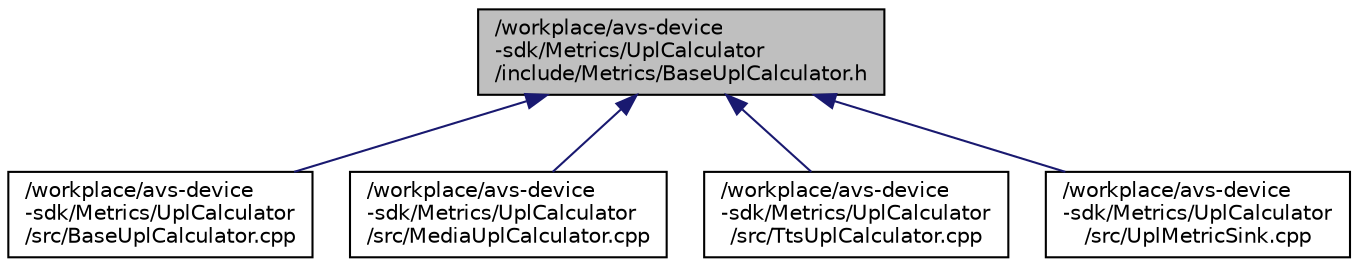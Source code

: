 digraph "/workplace/avs-device-sdk/Metrics/UplCalculator/include/Metrics/BaseUplCalculator.h"
{
  edge [fontname="Helvetica",fontsize="10",labelfontname="Helvetica",labelfontsize="10"];
  node [fontname="Helvetica",fontsize="10",shape=record];
  Node33 [label="/workplace/avs-device\l-sdk/Metrics/UplCalculator\l/include/Metrics/BaseUplCalculator.h",height=0.2,width=0.4,color="black", fillcolor="grey75", style="filled", fontcolor="black"];
  Node33 -> Node34 [dir="back",color="midnightblue",fontsize="10",style="solid",fontname="Helvetica"];
  Node34 [label="/workplace/avs-device\l-sdk/Metrics/UplCalculator\l/src/BaseUplCalculator.cpp",height=0.2,width=0.4,color="black", fillcolor="white", style="filled",URL="$_base_upl_calculator_8cpp.html"];
  Node33 -> Node35 [dir="back",color="midnightblue",fontsize="10",style="solid",fontname="Helvetica"];
  Node35 [label="/workplace/avs-device\l-sdk/Metrics/UplCalculator\l/src/MediaUplCalculator.cpp",height=0.2,width=0.4,color="black", fillcolor="white", style="filled",URL="$_media_upl_calculator_8cpp.html"];
  Node33 -> Node36 [dir="back",color="midnightblue",fontsize="10",style="solid",fontname="Helvetica"];
  Node36 [label="/workplace/avs-device\l-sdk/Metrics/UplCalculator\l/src/TtsUplCalculator.cpp",height=0.2,width=0.4,color="black", fillcolor="white", style="filled",URL="$_tts_upl_calculator_8cpp.html"];
  Node33 -> Node37 [dir="back",color="midnightblue",fontsize="10",style="solid",fontname="Helvetica"];
  Node37 [label="/workplace/avs-device\l-sdk/Metrics/UplCalculator\l/src/UplMetricSink.cpp",height=0.2,width=0.4,color="black", fillcolor="white", style="filled",URL="$_upl_metric_sink_8cpp.html"];
}
